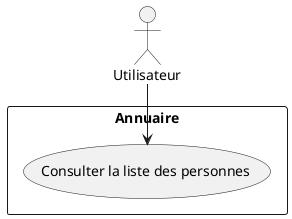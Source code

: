 @startuml
actor Utilisateur
rectangle Annuaire {
    Utilisateur --> (Consulter la liste des personnes)
}
@enduml














